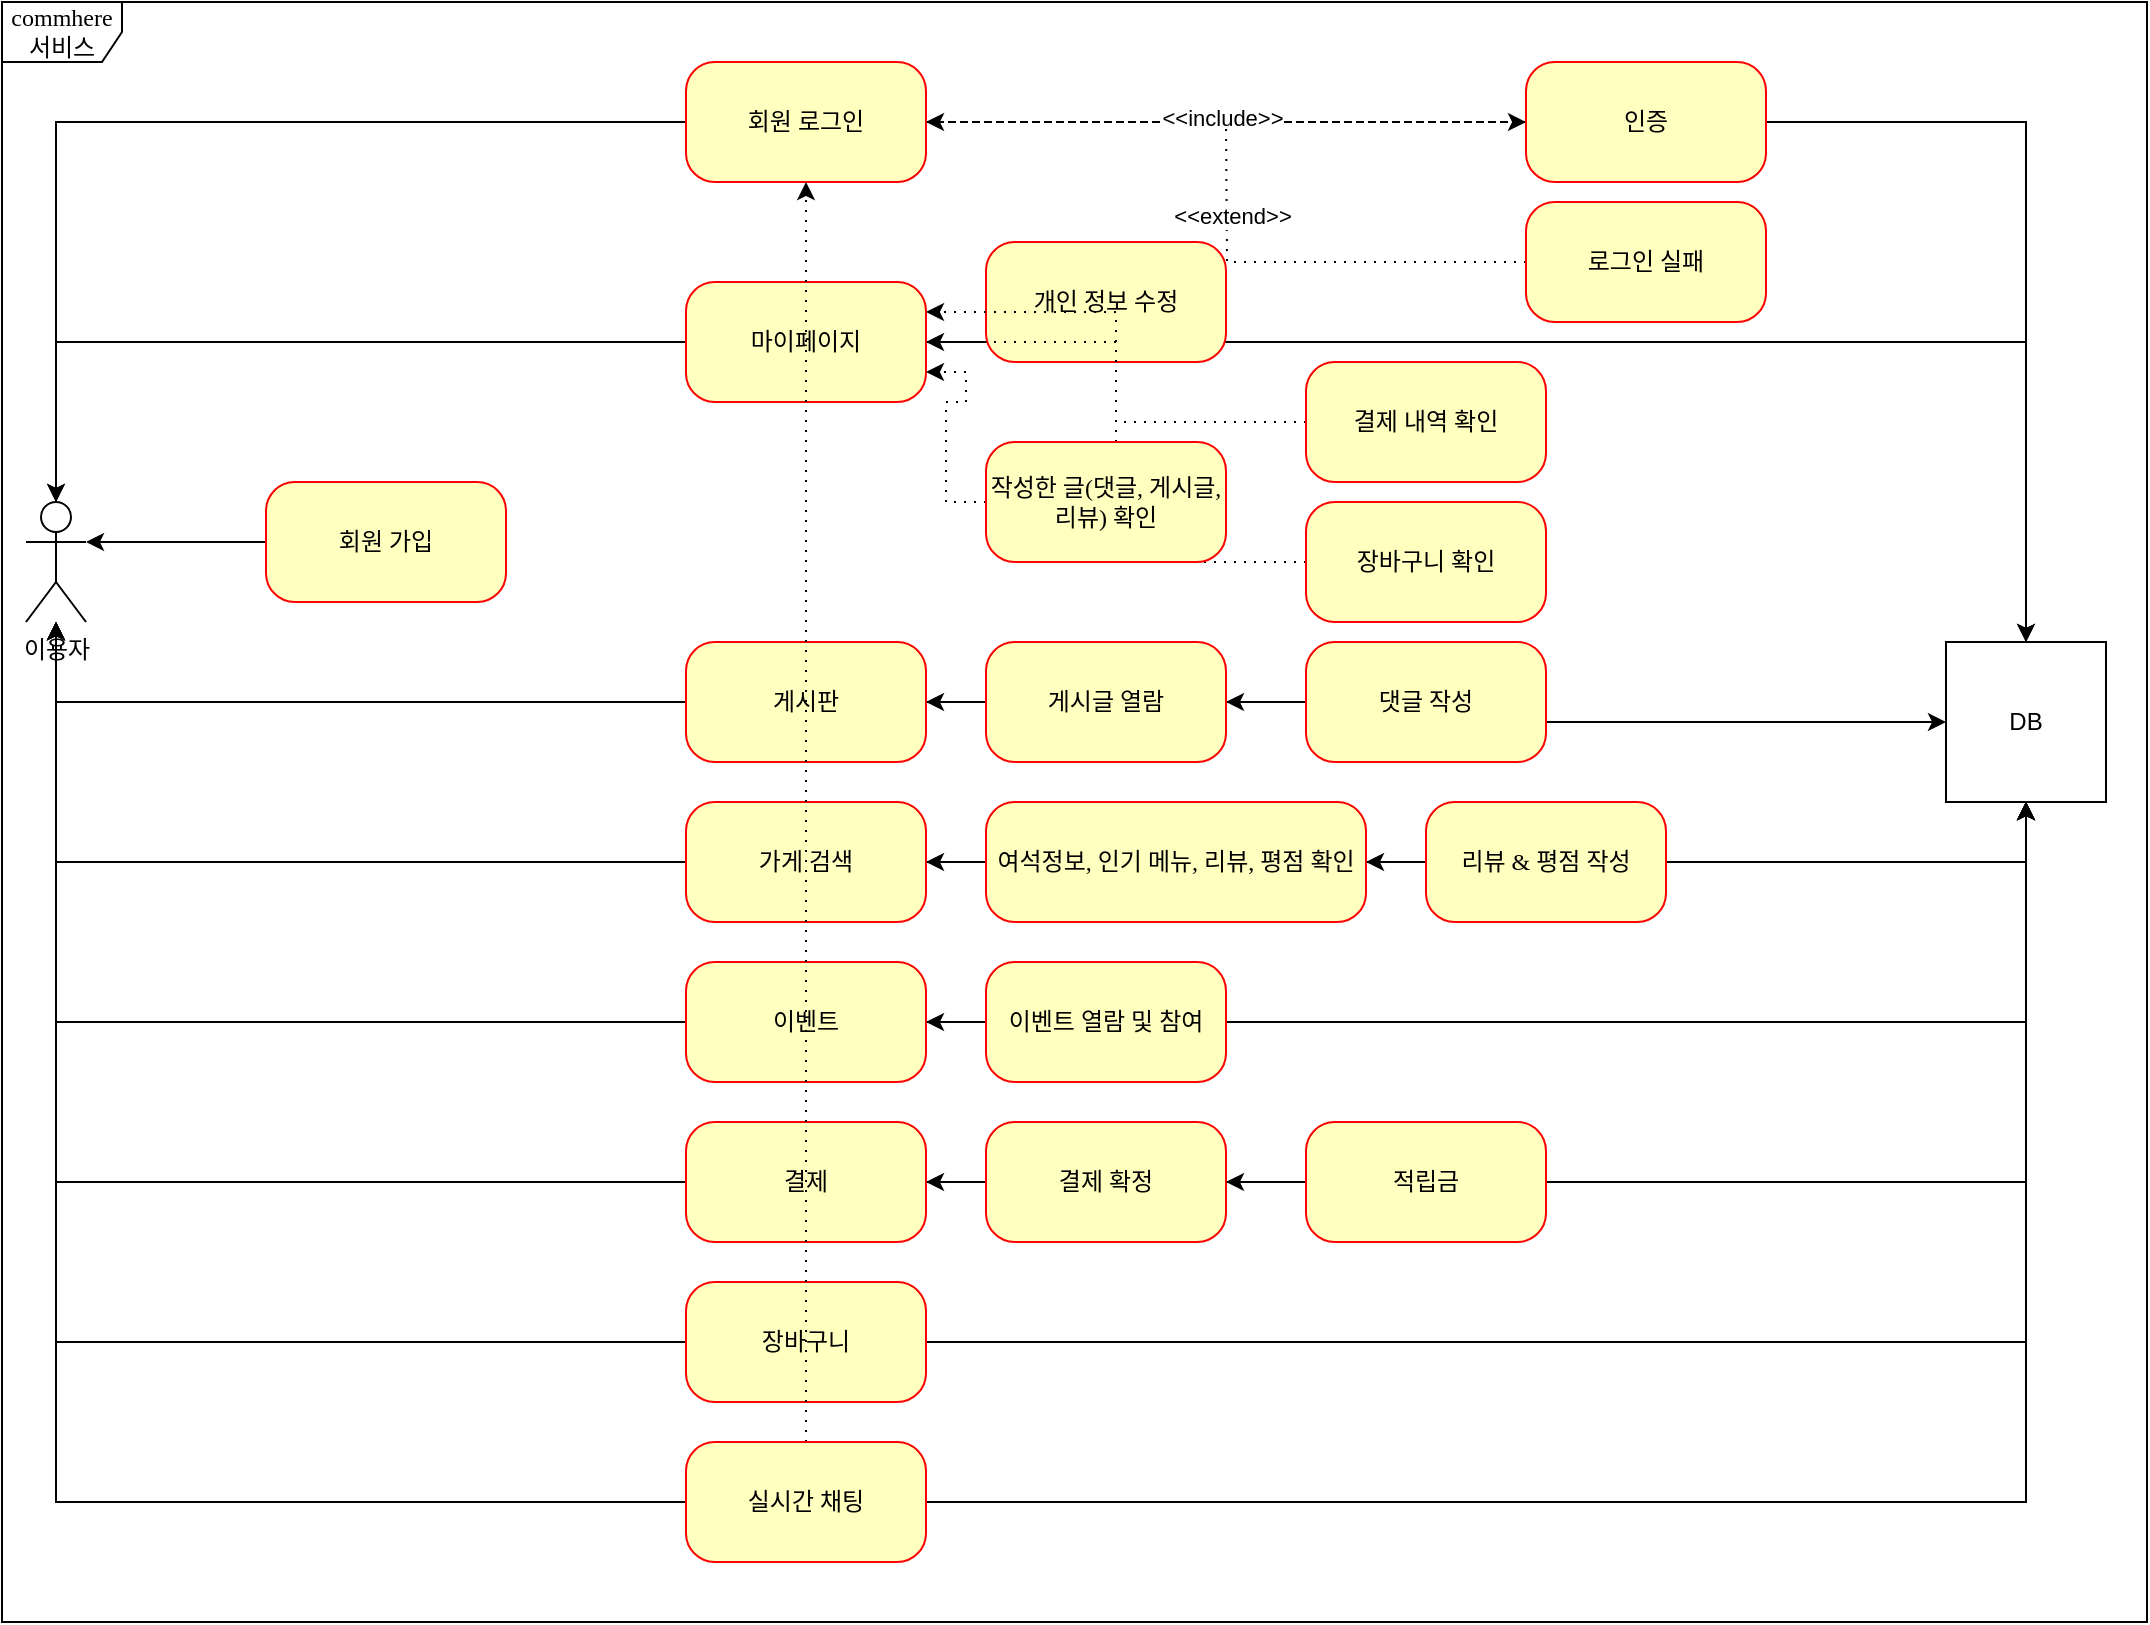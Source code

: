 <mxfile version="20.7.4" type="device"><diagram name="Page-1" id="58cdce13-f638-feb5-8d6f-7d28b1aa9fa0"><mxGraphModel dx="1434" dy="803" grid="1" gridSize="10" guides="1" tooltips="1" connect="1" arrows="1" fold="1" page="1" pageScale="1" pageWidth="1100" pageHeight="850" background="none" math="0" shadow="0"><root><mxCell id="0"/><mxCell id="1" parent="0"/><mxCell id="kr_G3ID9EhUr4OHz_CbA-23" style="edgeStyle=orthogonalEdgeStyle;rounded=0;orthogonalLoop=1;jettySize=auto;html=1;exitX=0;exitY=0.5;exitDx=0;exitDy=0;entryX=1;entryY=0.333;entryDx=0;entryDy=0;entryPerimeter=0;" edge="1" parent="1" source="382b91b5511bd0f7-5" target="kr_G3ID9EhUr4OHz_CbA-1"><mxGeometry relative="1" as="geometry"/></mxCell><mxCell id="382b91b5511bd0f7-5" value="회원 가입" style="rounded=1;whiteSpace=wrap;html=1;arcSize=24;fillColor=#ffffc0;strokeColor=#ff0000;shadow=0;comic=0;labelBackgroundColor=none;fontFamily=Verdana;fontSize=12;fontColor=#000000;align=center;" parent="1" vertex="1"><mxGeometry x="160" y="250" width="120" height="60" as="geometry"/></mxCell><mxCell id="kr_G3ID9EhUr4OHz_CbA-26" style="edgeStyle=orthogonalEdgeStyle;rounded=0;orthogonalLoop=1;jettySize=auto;html=1;entryX=0.5;entryY=0;entryDx=0;entryDy=0;entryPerimeter=0;" edge="1" parent="1" source="382b91b5511bd0f7-6" target="kr_G3ID9EhUr4OHz_CbA-1"><mxGeometry relative="1" as="geometry"/></mxCell><mxCell id="kr_G3ID9EhUr4OHz_CbA-30" style="edgeStyle=orthogonalEdgeStyle;rounded=0;orthogonalLoop=1;jettySize=auto;html=1;exitX=1;exitY=0.5;exitDx=0;exitDy=0;entryX=0;entryY=0.5;entryDx=0;entryDy=0;dashed=1;endArrow=classic;endFill=1;" edge="1" parent="1" source="382b91b5511bd0f7-6" target="382b91b5511bd0f7-7"><mxGeometry relative="1" as="geometry"/></mxCell><mxCell id="382b91b5511bd0f7-6" value="회원 로그인" style="rounded=1;whiteSpace=wrap;html=1;arcSize=24;fillColor=#ffffc0;strokeColor=#ff0000;shadow=0;comic=0;labelBackgroundColor=none;fontFamily=Verdana;fontSize=12;fontColor=#000000;align=center;" parent="1" vertex="1"><mxGeometry x="370" y="40" width="120" height="60" as="geometry"/></mxCell><mxCell id="kr_G3ID9EhUr4OHz_CbA-28" style="edgeStyle=orthogonalEdgeStyle;rounded=0;orthogonalLoop=1;jettySize=auto;html=1;entryX=1;entryY=0.5;entryDx=0;entryDy=0;endArrow=classic;endFill=1;dashed=1;dashPattern=1 2;" edge="1" parent="1" source="382b91b5511bd0f7-7" target="382b91b5511bd0f7-6"><mxGeometry relative="1" as="geometry"/></mxCell><mxCell id="kr_G3ID9EhUr4OHz_CbA-39" value="&amp;lt;&amp;lt;include&amp;gt;&amp;gt;" style="edgeLabel;html=1;align=center;verticalAlign=middle;resizable=0;points=[];" vertex="1" connectable="0" parent="kr_G3ID9EhUr4OHz_CbA-28"><mxGeometry x="0.013" y="-2" relative="1" as="geometry"><mxPoint as="offset"/></mxGeometry></mxCell><mxCell id="kr_G3ID9EhUr4OHz_CbA-56" style="edgeStyle=orthogonalEdgeStyle;rounded=0;orthogonalLoop=1;jettySize=auto;html=1;exitX=1;exitY=0.5;exitDx=0;exitDy=0;entryX=0.5;entryY=0;entryDx=0;entryDy=0;strokeWidth=1;endArrow=classic;endFill=1;" edge="1" parent="1" source="382b91b5511bd0f7-7" target="kr_G3ID9EhUr4OHz_CbA-7"><mxGeometry relative="1" as="geometry"/></mxCell><mxCell id="382b91b5511bd0f7-7" value="인증" style="rounded=1;whiteSpace=wrap;html=1;arcSize=24;fillColor=#ffffc0;strokeColor=#ff0000;shadow=0;comic=0;labelBackgroundColor=none;fontFamily=Verdana;fontSize=12;fontColor=#000000;align=center;" parent="1" vertex="1"><mxGeometry x="790" y="40" width="120" height="60" as="geometry"/></mxCell><mxCell id="kr_G3ID9EhUr4OHz_CbA-37" style="edgeStyle=orthogonalEdgeStyle;rounded=0;orthogonalLoop=1;jettySize=auto;html=1;dashed=1;dashPattern=1 4;endArrow=none;endFill=0;strokeWidth=1;" edge="1" parent="1" source="382b91b5511bd0f7-9"><mxGeometry relative="1" as="geometry"><mxPoint x="640" y="70" as="targetPoint"/></mxGeometry></mxCell><mxCell id="kr_G3ID9EhUr4OHz_CbA-38" value="&amp;lt;&amp;lt;extend&amp;gt;&amp;gt;" style="edgeLabel;html=1;align=center;verticalAlign=middle;resizable=0;points=[];" vertex="1" connectable="0" parent="kr_G3ID9EhUr4OHz_CbA-37"><mxGeometry x="0.575" y="-2" relative="1" as="geometry"><mxPoint as="offset"/></mxGeometry></mxCell><mxCell id="382b91b5511bd0f7-9" value="로그인 실패" style="rounded=1;whiteSpace=wrap;html=1;arcSize=24;fillColor=#ffffc0;strokeColor=#ff0000;shadow=0;comic=0;labelBackgroundColor=none;fontFamily=Verdana;fontSize=12;fontColor=#000000;align=center;" parent="1" vertex="1"><mxGeometry x="790" y="110" width="120" height="60" as="geometry"/></mxCell><mxCell id="kr_G3ID9EhUr4OHz_CbA-57" style="edgeStyle=orthogonalEdgeStyle;rounded=0;orthogonalLoop=1;jettySize=auto;html=1;strokeWidth=1;endArrow=classic;endFill=1;" edge="1" parent="1" source="382b91b5511bd0f7-10" target="kr_G3ID9EhUr4OHz_CbA-7"><mxGeometry relative="1" as="geometry"/></mxCell><mxCell id="kr_G3ID9EhUr4OHz_CbA-74" style="edgeStyle=orthogonalEdgeStyle;rounded=0;orthogonalLoop=1;jettySize=auto;html=1;exitX=0;exitY=0.5;exitDx=0;exitDy=0;entryX=0.5;entryY=0;entryDx=0;entryDy=0;entryPerimeter=0;strokeWidth=1;endArrow=classic;endFill=1;" edge="1" parent="1" source="382b91b5511bd0f7-10" target="kr_G3ID9EhUr4OHz_CbA-1"><mxGeometry relative="1" as="geometry"/></mxCell><mxCell id="382b91b5511bd0f7-10" value="마이페이지" style="rounded=1;whiteSpace=wrap;html=1;arcSize=24;fillColor=#ffffc0;strokeColor=#ff0000;shadow=0;comic=0;labelBackgroundColor=none;fontFamily=Verdana;fontSize=12;fontColor=#000000;align=center;" parent="1" vertex="1"><mxGeometry x="370" y="150" width="120" height="60" as="geometry"/></mxCell><mxCell id="2a3bc250acf0617d-8" value="commhere 서비스" style="shape=umlFrame;whiteSpace=wrap;html=1;rounded=1;shadow=0;comic=0;labelBackgroundColor=none;strokeWidth=1;fontFamily=Verdana;fontSize=12;align=center;" parent="1" vertex="1"><mxGeometry x="28" y="10" width="1072.5" height="810" as="geometry"/></mxCell><mxCell id="kr_G3ID9EhUr4OHz_CbA-1" value="이용자" style="shape=umlActor;verticalLabelPosition=bottom;verticalAlign=top;html=1;outlineConnect=0;strokeColor=#000000;fillColor=none;" vertex="1" parent="1"><mxGeometry x="40" y="260" width="30" height="60" as="geometry"/></mxCell><mxCell id="kr_G3ID9EhUr4OHz_CbA-7" value="DB" style="whiteSpace=wrap;html=1;aspect=fixed;strokeColor=#000000;fillColor=none;" vertex="1" parent="1"><mxGeometry x="1000" y="330" width="80" height="80" as="geometry"/></mxCell><mxCell id="kr_G3ID9EhUr4OHz_CbA-59" style="edgeStyle=orthogonalEdgeStyle;rounded=0;orthogonalLoop=1;jettySize=auto;html=1;entryX=0;entryY=0.5;entryDx=0;entryDy=0;strokeWidth=1;endArrow=classic;endFill=1;" edge="1" parent="1" source="kr_G3ID9EhUr4OHz_CbA-8" target="kr_G3ID9EhUr4OHz_CbA-7"><mxGeometry relative="1" as="geometry"/></mxCell><mxCell id="kr_G3ID9EhUr4OHz_CbA-75" style="edgeStyle=orthogonalEdgeStyle;rounded=0;orthogonalLoop=1;jettySize=auto;html=1;exitX=0;exitY=0.5;exitDx=0;exitDy=0;strokeWidth=1;endArrow=classic;endFill=1;" edge="1" parent="1" source="kr_G3ID9EhUr4OHz_CbA-8" target="kr_G3ID9EhUr4OHz_CbA-1"><mxGeometry relative="1" as="geometry"/></mxCell><mxCell id="kr_G3ID9EhUr4OHz_CbA-8" value="게시판" style="rounded=1;whiteSpace=wrap;html=1;arcSize=24;fillColor=#ffffc0;strokeColor=#ff0000;shadow=0;comic=0;labelBackgroundColor=none;fontFamily=Verdana;fontSize=12;fontColor=#000000;align=center;" vertex="1" parent="1"><mxGeometry x="370" y="330" width="120" height="60" as="geometry"/></mxCell><mxCell id="kr_G3ID9EhUr4OHz_CbA-60" style="edgeStyle=orthogonalEdgeStyle;rounded=0;orthogonalLoop=1;jettySize=auto;html=1;entryX=0.5;entryY=1;entryDx=0;entryDy=0;strokeWidth=1;endArrow=classic;endFill=1;" edge="1" parent="1" source="kr_G3ID9EhUr4OHz_CbA-10" target="kr_G3ID9EhUr4OHz_CbA-7"><mxGeometry relative="1" as="geometry"/></mxCell><mxCell id="kr_G3ID9EhUr4OHz_CbA-63" style="edgeStyle=orthogonalEdgeStyle;rounded=0;orthogonalLoop=1;jettySize=auto;html=1;exitX=1;exitY=0.5;exitDx=0;exitDy=0;entryX=0.5;entryY=1;entryDx=0;entryDy=0;strokeWidth=1;endArrow=classic;endFill=1;" edge="1" parent="1" source="kr_G3ID9EhUr4OHz_CbA-10" target="kr_G3ID9EhUr4OHz_CbA-7"><mxGeometry relative="1" as="geometry"/></mxCell><mxCell id="kr_G3ID9EhUr4OHz_CbA-76" style="edgeStyle=orthogonalEdgeStyle;rounded=0;orthogonalLoop=1;jettySize=auto;html=1;exitX=0;exitY=0.5;exitDx=0;exitDy=0;strokeWidth=1;endArrow=classic;endFill=1;" edge="1" parent="1" source="kr_G3ID9EhUr4OHz_CbA-10" target="kr_G3ID9EhUr4OHz_CbA-1"><mxGeometry relative="1" as="geometry"/></mxCell><mxCell id="kr_G3ID9EhUr4OHz_CbA-10" value="가게 검색" style="rounded=1;whiteSpace=wrap;html=1;arcSize=24;fillColor=#ffffc0;strokeColor=#ff0000;shadow=0;comic=0;labelBackgroundColor=none;fontFamily=Verdana;fontSize=12;fontColor=#000000;align=center;" vertex="1" parent="1"><mxGeometry x="370" y="410" width="120" height="60" as="geometry"/></mxCell><mxCell id="kr_G3ID9EhUr4OHz_CbA-67" style="edgeStyle=orthogonalEdgeStyle;rounded=0;orthogonalLoop=1;jettySize=auto;html=1;entryX=0.5;entryY=1;entryDx=0;entryDy=0;strokeWidth=1;endArrow=classic;endFill=1;" edge="1" parent="1" source="kr_G3ID9EhUr4OHz_CbA-11" target="kr_G3ID9EhUr4OHz_CbA-7"><mxGeometry relative="1" as="geometry"/></mxCell><mxCell id="kr_G3ID9EhUr4OHz_CbA-78" style="edgeStyle=orthogonalEdgeStyle;rounded=0;orthogonalLoop=1;jettySize=auto;html=1;exitX=0;exitY=0.5;exitDx=0;exitDy=0;strokeWidth=1;endArrow=classic;endFill=1;" edge="1" parent="1" source="kr_G3ID9EhUr4OHz_CbA-11" target="kr_G3ID9EhUr4OHz_CbA-1"><mxGeometry relative="1" as="geometry"/></mxCell><mxCell id="kr_G3ID9EhUr4OHz_CbA-11" value="결제" style="rounded=1;whiteSpace=wrap;html=1;arcSize=24;fillColor=#ffffc0;strokeColor=#ff0000;shadow=0;comic=0;labelBackgroundColor=none;fontFamily=Verdana;fontSize=12;fontColor=#000000;align=center;" vertex="1" parent="1"><mxGeometry x="370" y="570" width="120" height="60" as="geometry"/></mxCell><mxCell id="kr_G3ID9EhUr4OHz_CbA-70" style="edgeStyle=orthogonalEdgeStyle;rounded=0;orthogonalLoop=1;jettySize=auto;html=1;entryX=0.5;entryY=1;entryDx=0;entryDy=0;strokeWidth=1;endArrow=classic;endFill=1;" edge="1" parent="1" source="kr_G3ID9EhUr4OHz_CbA-12" target="kr_G3ID9EhUr4OHz_CbA-7"><mxGeometry relative="1" as="geometry"/></mxCell><mxCell id="kr_G3ID9EhUr4OHz_CbA-79" style="edgeStyle=orthogonalEdgeStyle;rounded=0;orthogonalLoop=1;jettySize=auto;html=1;exitX=0;exitY=0.5;exitDx=0;exitDy=0;strokeWidth=1;endArrow=classic;endFill=1;" edge="1" parent="1" source="kr_G3ID9EhUr4OHz_CbA-12" target="kr_G3ID9EhUr4OHz_CbA-1"><mxGeometry relative="1" as="geometry"/></mxCell><mxCell id="kr_G3ID9EhUr4OHz_CbA-12" value="장바구니" style="rounded=1;whiteSpace=wrap;html=1;arcSize=24;fillColor=#ffffc0;strokeColor=#ff0000;shadow=0;comic=0;labelBackgroundColor=none;fontFamily=Verdana;fontSize=12;fontColor=#000000;align=center;" vertex="1" parent="1"><mxGeometry x="370" y="650" width="120" height="60" as="geometry"/></mxCell><mxCell id="kr_G3ID9EhUr4OHz_CbA-47" style="edgeStyle=orthogonalEdgeStyle;rounded=0;orthogonalLoop=1;jettySize=auto;html=1;exitX=0;exitY=0.5;exitDx=0;exitDy=0;entryX=1;entryY=0.5;entryDx=0;entryDy=0;dashed=1;dashPattern=1 4;strokeWidth=1;endArrow=classic;endFill=1;" edge="1" parent="1" source="kr_G3ID9EhUr4OHz_CbA-13" target="kr_G3ID9EhUr4OHz_CbA-16"><mxGeometry relative="1" as="geometry"/></mxCell><mxCell id="kr_G3ID9EhUr4OHz_CbA-13" value="댓글 작성" style="rounded=1;whiteSpace=wrap;html=1;arcSize=24;fillColor=#ffffc0;strokeColor=#ff0000;shadow=0;comic=0;labelBackgroundColor=none;fontFamily=Verdana;fontSize=12;fontColor=#000000;align=center;" vertex="1" parent="1"><mxGeometry x="680" y="330" width="120" height="60" as="geometry"/></mxCell><mxCell id="kr_G3ID9EhUr4OHz_CbA-64" style="edgeStyle=orthogonalEdgeStyle;rounded=0;orthogonalLoop=1;jettySize=auto;html=1;entryX=0.5;entryY=1;entryDx=0;entryDy=0;strokeWidth=1;endArrow=classic;endFill=1;" edge="1" parent="1" source="kr_G3ID9EhUr4OHz_CbA-14" target="kr_G3ID9EhUr4OHz_CbA-7"><mxGeometry relative="1" as="geometry"/></mxCell><mxCell id="kr_G3ID9EhUr4OHz_CbA-77" style="edgeStyle=orthogonalEdgeStyle;rounded=0;orthogonalLoop=1;jettySize=auto;html=1;exitX=0;exitY=0.5;exitDx=0;exitDy=0;strokeWidth=1;endArrow=classic;endFill=1;" edge="1" parent="1" source="kr_G3ID9EhUr4OHz_CbA-14" target="kr_G3ID9EhUr4OHz_CbA-1"><mxGeometry relative="1" as="geometry"/></mxCell><mxCell id="kr_G3ID9EhUr4OHz_CbA-14" value="이벤트" style="rounded=1;whiteSpace=wrap;html=1;arcSize=24;fillColor=#ffffc0;strokeColor=#ff0000;shadow=0;comic=0;labelBackgroundColor=none;fontFamily=Verdana;fontSize=12;fontColor=#000000;align=center;" vertex="1" parent="1"><mxGeometry x="370" y="490" width="120" height="60" as="geometry"/></mxCell><mxCell id="kr_G3ID9EhUr4OHz_CbA-40" style="edgeStyle=orthogonalEdgeStyle;rounded=0;orthogonalLoop=1;jettySize=auto;html=1;exitX=0.5;exitY=0;exitDx=0;exitDy=0;entryX=0.5;entryY=1;entryDx=0;entryDy=0;dashed=1;dashPattern=1 4;strokeWidth=1;endArrow=classic;endFill=1;" edge="1" parent="1" source="kr_G3ID9EhUr4OHz_CbA-15" target="382b91b5511bd0f7-6"><mxGeometry relative="1" as="geometry"/></mxCell><mxCell id="kr_G3ID9EhUr4OHz_CbA-71" style="edgeStyle=orthogonalEdgeStyle;rounded=0;orthogonalLoop=1;jettySize=auto;html=1;entryX=0.5;entryY=1;entryDx=0;entryDy=0;strokeWidth=1;endArrow=classic;endFill=1;" edge="1" parent="1" source="kr_G3ID9EhUr4OHz_CbA-15" target="kr_G3ID9EhUr4OHz_CbA-7"><mxGeometry relative="1" as="geometry"/></mxCell><mxCell id="kr_G3ID9EhUr4OHz_CbA-80" style="edgeStyle=orthogonalEdgeStyle;rounded=0;orthogonalLoop=1;jettySize=auto;html=1;strokeWidth=1;endArrow=classic;endFill=1;" edge="1" parent="1" source="kr_G3ID9EhUr4OHz_CbA-15" target="kr_G3ID9EhUr4OHz_CbA-1"><mxGeometry relative="1" as="geometry"/></mxCell><mxCell id="kr_G3ID9EhUr4OHz_CbA-15" value="실시간 채팅" style="rounded=1;whiteSpace=wrap;html=1;arcSize=24;fillColor=#ffffc0;strokeColor=#ff0000;shadow=0;comic=0;labelBackgroundColor=none;fontFamily=Verdana;fontSize=12;fontColor=#000000;align=center;" vertex="1" parent="1"><mxGeometry x="370" y="730" width="120" height="60" as="geometry"/></mxCell><mxCell id="kr_G3ID9EhUr4OHz_CbA-45" style="edgeStyle=orthogonalEdgeStyle;rounded=0;orthogonalLoop=1;jettySize=auto;html=1;exitX=0;exitY=0.5;exitDx=0;exitDy=0;entryX=1;entryY=0.5;entryDx=0;entryDy=0;dashed=1;dashPattern=1 4;strokeWidth=1;endArrow=classic;endFill=1;" edge="1" parent="1" source="kr_G3ID9EhUr4OHz_CbA-16" target="kr_G3ID9EhUr4OHz_CbA-8"><mxGeometry relative="1" as="geometry"/></mxCell><mxCell id="kr_G3ID9EhUr4OHz_CbA-16" value="게시글 열람" style="rounded=1;whiteSpace=wrap;html=1;arcSize=24;fillColor=#ffffc0;strokeColor=#ff0000;shadow=0;comic=0;labelBackgroundColor=none;fontFamily=Verdana;fontSize=12;fontColor=#000000;align=center;" vertex="1" parent="1"><mxGeometry x="520" y="330" width="120" height="60" as="geometry"/></mxCell><mxCell id="kr_G3ID9EhUr4OHz_CbA-18" value="개인 정보 수정" style="rounded=1;whiteSpace=wrap;html=1;arcSize=24;fillColor=#ffffc0;strokeColor=#ff0000;shadow=0;comic=0;labelBackgroundColor=none;fontFamily=Verdana;fontSize=12;fontColor=#000000;align=center;" vertex="1" parent="1"><mxGeometry x="520" y="130" width="120" height="60" as="geometry"/></mxCell><mxCell id="kr_G3ID9EhUr4OHz_CbA-44" style="edgeStyle=orthogonalEdgeStyle;rounded=0;orthogonalLoop=1;jettySize=auto;html=1;exitX=0;exitY=0.5;exitDx=0;exitDy=0;entryX=1;entryY=0.25;entryDx=0;entryDy=0;dashed=1;dashPattern=1 4;strokeWidth=1;endArrow=classic;endFill=1;" edge="1" parent="1" source="kr_G3ID9EhUr4OHz_CbA-19" target="382b91b5511bd0f7-10"><mxGeometry relative="1" as="geometry"/></mxCell><mxCell id="kr_G3ID9EhUr4OHz_CbA-19" value="장바구니 확인" style="rounded=1;whiteSpace=wrap;html=1;arcSize=24;fillColor=#ffffc0;strokeColor=#ff0000;shadow=0;comic=0;labelBackgroundColor=none;fontFamily=Verdana;fontSize=12;fontColor=#000000;align=center;" vertex="1" parent="1"><mxGeometry x="680" y="260" width="120" height="60" as="geometry"/></mxCell><mxCell id="kr_G3ID9EhUr4OHz_CbA-41" style="edgeStyle=orthogonalEdgeStyle;rounded=0;orthogonalLoop=1;jettySize=auto;html=1;exitX=0;exitY=0.5;exitDx=0;exitDy=0;entryX=1;entryY=0.5;entryDx=0;entryDy=0;dashed=1;dashPattern=1 4;strokeWidth=1;endArrow=classic;endFill=1;" edge="1" parent="1" source="kr_G3ID9EhUr4OHz_CbA-20" target="382b91b5511bd0f7-10"><mxGeometry relative="1" as="geometry"/></mxCell><mxCell id="kr_G3ID9EhUr4OHz_CbA-20" value="결제 내역 확인" style="rounded=1;whiteSpace=wrap;html=1;arcSize=24;fillColor=#ffffc0;strokeColor=#ff0000;shadow=0;comic=0;labelBackgroundColor=none;fontFamily=Verdana;fontSize=12;fontColor=#000000;align=center;" vertex="1" parent="1"><mxGeometry x="680" y="190" width="120" height="60" as="geometry"/></mxCell><mxCell id="kr_G3ID9EhUr4OHz_CbA-43" style="edgeStyle=orthogonalEdgeStyle;rounded=0;orthogonalLoop=1;jettySize=auto;html=1;exitX=0;exitY=0.5;exitDx=0;exitDy=0;dashed=1;dashPattern=1 4;strokeWidth=1;endArrow=classic;endFill=1;entryX=1;entryY=0.75;entryDx=0;entryDy=0;" edge="1" parent="1" source="kr_G3ID9EhUr4OHz_CbA-21" target="382b91b5511bd0f7-10"><mxGeometry relative="1" as="geometry"><mxPoint x="490" y="210" as="targetPoint"/></mxGeometry></mxCell><mxCell id="kr_G3ID9EhUr4OHz_CbA-21" value="작성한 글(댓글, 게시글, 리뷰) 확인" style="rounded=1;whiteSpace=wrap;html=1;arcSize=24;fillColor=#ffffc0;strokeColor=#ff0000;shadow=0;comic=0;labelBackgroundColor=none;fontFamily=Verdana;fontSize=12;fontColor=#000000;align=center;" vertex="1" parent="1"><mxGeometry x="520" y="230" width="120" height="60" as="geometry"/></mxCell><mxCell id="kr_G3ID9EhUr4OHz_CbA-49" style="edgeStyle=orthogonalEdgeStyle;rounded=0;orthogonalLoop=1;jettySize=auto;html=1;exitX=0;exitY=0.5;exitDx=0;exitDy=0;entryX=1;entryY=0.5;entryDx=0;entryDy=0;dashed=1;dashPattern=1 4;strokeWidth=1;endArrow=classic;endFill=1;" edge="1" parent="1" source="kr_G3ID9EhUr4OHz_CbA-48" target="kr_G3ID9EhUr4OHz_CbA-11"><mxGeometry relative="1" as="geometry"/></mxCell><mxCell id="kr_G3ID9EhUr4OHz_CbA-48" value="결제 확정" style="rounded=1;whiteSpace=wrap;html=1;arcSize=24;fillColor=#ffffc0;strokeColor=#ff0000;shadow=0;comic=0;labelBackgroundColor=none;fontFamily=Verdana;fontSize=12;fontColor=#000000;align=center;" vertex="1" parent="1"><mxGeometry x="520" y="570" width="120" height="60" as="geometry"/></mxCell><mxCell id="kr_G3ID9EhUr4OHz_CbA-51" style="edgeStyle=orthogonalEdgeStyle;rounded=0;orthogonalLoop=1;jettySize=auto;html=1;exitX=0;exitY=0.5;exitDx=0;exitDy=0;dashed=1;dashPattern=1 4;strokeWidth=1;endArrow=classic;endFill=1;" edge="1" parent="1" source="kr_G3ID9EhUr4OHz_CbA-50" target="kr_G3ID9EhUr4OHz_CbA-10"><mxGeometry relative="1" as="geometry"/></mxCell><mxCell id="kr_G3ID9EhUr4OHz_CbA-50" value="여석정보, 인기 메뉴, 리뷰, 평점 확인" style="rounded=1;whiteSpace=wrap;html=1;arcSize=24;fillColor=#ffffc0;strokeColor=#ff0000;shadow=0;comic=0;labelBackgroundColor=none;fontFamily=Verdana;fontSize=12;fontColor=#000000;align=center;" vertex="1" parent="1"><mxGeometry x="520" y="410" width="190" height="60" as="geometry"/></mxCell><mxCell id="kr_G3ID9EhUr4OHz_CbA-55" style="edgeStyle=orthogonalEdgeStyle;rounded=0;orthogonalLoop=1;jettySize=auto;html=1;exitX=0;exitY=0.5;exitDx=0;exitDy=0;entryX=1;entryY=0.5;entryDx=0;entryDy=0;dashed=1;dashPattern=1 4;strokeWidth=1;endArrow=classic;endFill=1;" edge="1" parent="1" source="kr_G3ID9EhUr4OHz_CbA-52" target="kr_G3ID9EhUr4OHz_CbA-14"><mxGeometry relative="1" as="geometry"/></mxCell><mxCell id="kr_G3ID9EhUr4OHz_CbA-52" value="이벤트 열람 및 참여" style="rounded=1;whiteSpace=wrap;html=1;arcSize=24;fillColor=#ffffc0;strokeColor=#ff0000;shadow=0;comic=0;labelBackgroundColor=none;fontFamily=Verdana;fontSize=12;fontColor=#000000;align=center;" vertex="1" parent="1"><mxGeometry x="520" y="490" width="120" height="60" as="geometry"/></mxCell><mxCell id="kr_G3ID9EhUr4OHz_CbA-54" style="edgeStyle=orthogonalEdgeStyle;rounded=0;orthogonalLoop=1;jettySize=auto;html=1;exitX=0;exitY=0.5;exitDx=0;exitDy=0;entryX=1;entryY=0.5;entryDx=0;entryDy=0;dashed=1;dashPattern=1 4;strokeWidth=1;endArrow=classic;endFill=1;" edge="1" parent="1" source="kr_G3ID9EhUr4OHz_CbA-53" target="kr_G3ID9EhUr4OHz_CbA-48"><mxGeometry relative="1" as="geometry"/></mxCell><mxCell id="kr_G3ID9EhUr4OHz_CbA-53" value="적립금" style="rounded=1;whiteSpace=wrap;html=1;arcSize=24;fillColor=#ffffc0;strokeColor=#ff0000;shadow=0;comic=0;labelBackgroundColor=none;fontFamily=Verdana;fontSize=12;fontColor=#000000;align=center;" vertex="1" parent="1"><mxGeometry x="680" y="570" width="120" height="60" as="geometry"/></mxCell><mxCell id="kr_G3ID9EhUr4OHz_CbA-73" style="edgeStyle=orthogonalEdgeStyle;rounded=0;orthogonalLoop=1;jettySize=auto;html=1;strokeWidth=1;endArrow=classic;endFill=1;dashed=1;dashPattern=1 4;" edge="1" parent="1" source="kr_G3ID9EhUr4OHz_CbA-72" target="kr_G3ID9EhUr4OHz_CbA-50"><mxGeometry relative="1" as="geometry"/></mxCell><mxCell id="kr_G3ID9EhUr4OHz_CbA-72" value="리뷰 &amp;amp; 평점 작성" style="rounded=1;whiteSpace=wrap;html=1;arcSize=24;fillColor=#ffffc0;strokeColor=#ff0000;shadow=0;comic=0;labelBackgroundColor=none;fontFamily=Verdana;fontSize=12;fontColor=#000000;align=center;" vertex="1" parent="1"><mxGeometry x="740" y="410" width="120" height="60" as="geometry"/></mxCell></root></mxGraphModel></diagram></mxfile>